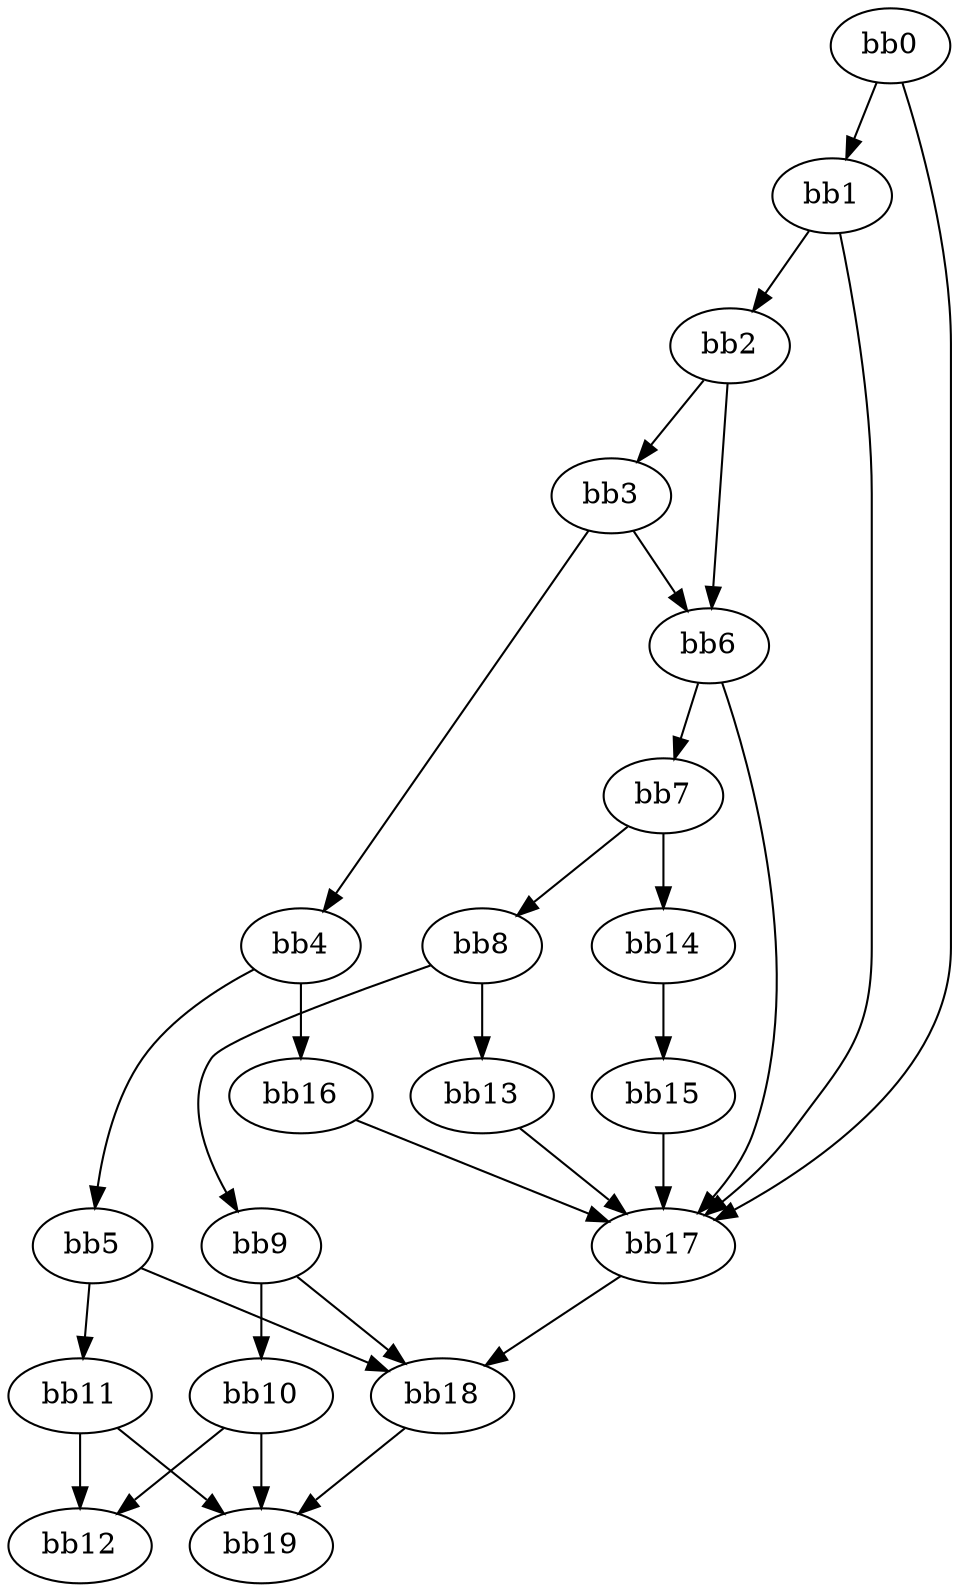 digraph {
    0 [ label = "bb0\l" ]
    1 [ label = "bb1\l" ]
    2 [ label = "bb2\l" ]
    3 [ label = "bb3\l" ]
    4 [ label = "bb4\l" ]
    5 [ label = "bb5\l" ]
    6 [ label = "bb6\l" ]
    7 [ label = "bb7\l" ]
    8 [ label = "bb8\l" ]
    9 [ label = "bb9\l" ]
    10 [ label = "bb10\l" ]
    11 [ label = "bb11\l" ]
    12 [ label = "bb12\l" ]
    13 [ label = "bb13\l" ]
    14 [ label = "bb14\l" ]
    15 [ label = "bb15\l" ]
    16 [ label = "bb16\l" ]
    17 [ label = "bb17\l" ]
    18 [ label = "bb18\l" ]
    19 [ label = "bb19\l" ]
    0 -> 1 [ ]
    0 -> 17 [ ]
    1 -> 2 [ ]
    1 -> 17 [ ]
    2 -> 3 [ ]
    2 -> 6 [ ]
    3 -> 4 [ ]
    3 -> 6 [ ]
    4 -> 5 [ ]
    4 -> 16 [ ]
    5 -> 11 [ ]
    5 -> 18 [ ]
    6 -> 7 [ ]
    6 -> 17 [ ]
    7 -> 8 [ ]
    7 -> 14 [ ]
    8 -> 9 [ ]
    8 -> 13 [ ]
    9 -> 10 [ ]
    9 -> 18 [ ]
    10 -> 12 [ ]
    10 -> 19 [ ]
    11 -> 12 [ ]
    11 -> 19 [ ]
    13 -> 17 [ ]
    14 -> 15 [ ]
    15 -> 17 [ ]
    16 -> 17 [ ]
    17 -> 18 [ ]
    18 -> 19 [ ]
}

